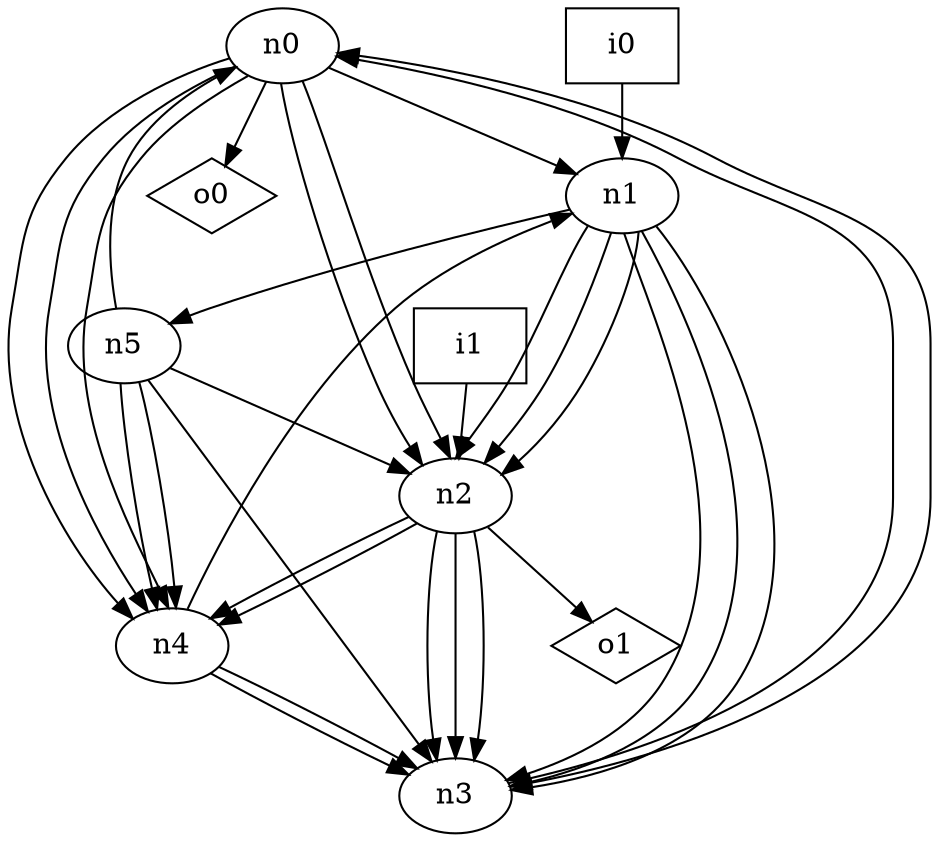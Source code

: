 digraph G {
n0 [label="n0"];
n1 [label="n1"];
n2 [label="n2"];
n3 [label="n3"];
n4 [label="n4"];
n5 [label="n5"];
n6 [label="i0",shape="box"];
n7 [label="i1",shape="box"];
n8 [label="o0",shape="diamond"];
n9 [label="o1",shape="diamond"];
n0 -> n1
n0 -> n2
n0 -> n2
n0 -> n4
n0 -> n4
n0 -> n4
n0 -> n8
n1 -> n2
n1 -> n2
n1 -> n2
n1 -> n3
n1 -> n3
n1 -> n3
n1 -> n5
n2 -> n3
n2 -> n3
n2 -> n3
n2 -> n4
n2 -> n4
n2 -> n9
n3 -> n0
n3 -> n0
n4 -> n1
n4 -> n3
n4 -> n3
n5 -> n0
n5 -> n2
n5 -> n3
n5 -> n4
n5 -> n4
n6 -> n1
n7 -> n2
}